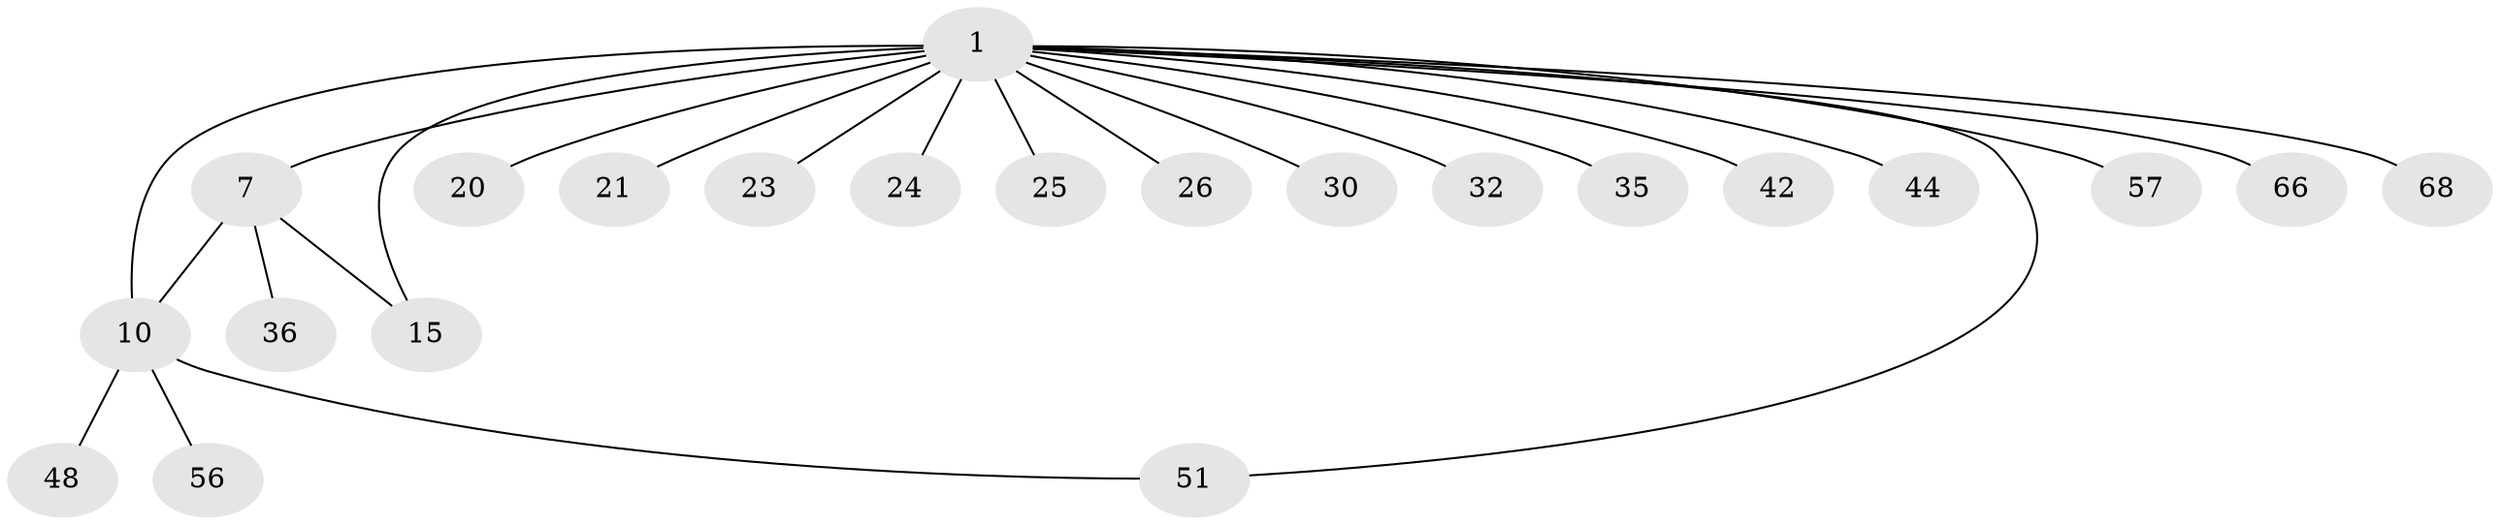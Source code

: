 // original degree distribution, {2: 0.14492753623188406, 9: 0.014492753623188406, 4: 0.057971014492753624, 10: 0.014492753623188406, 5: 0.057971014492753624, 7: 0.014492753623188406, 6: 0.08695652173913043, 1: 0.5797101449275363, 3: 0.028985507246376812}
// Generated by graph-tools (version 1.1) at 2025/19/03/04/25 18:19:51]
// undirected, 22 vertices, 24 edges
graph export_dot {
graph [start="1"]
  node [color=gray90,style=filled];
  1 [super="+3+2"];
  7 [super="+63+8"];
  10 [super="+38+12+33"];
  15 [super="+67+29+18"];
  20;
  21;
  23;
  24;
  25;
  26;
  30;
  32;
  35 [super="+43"];
  36;
  42;
  44;
  48;
  51 [super="+52+60"];
  56;
  57 [super="+69"];
  66;
  68;
  1 -- 23;
  1 -- 57 [weight=2];
  1 -- 66;
  1 -- 68;
  1 -- 7 [weight=4];
  1 -- 10 [weight=3];
  1 -- 15;
  1 -- 20;
  1 -- 21;
  1 -- 24;
  1 -- 25;
  1 -- 26;
  1 -- 30;
  1 -- 32;
  1 -- 35;
  1 -- 42;
  1 -- 44;
  1 -- 51;
  7 -- 36;
  7 -- 10 [weight=2];
  7 -- 15;
  10 -- 48;
  10 -- 51;
  10 -- 56;
}
